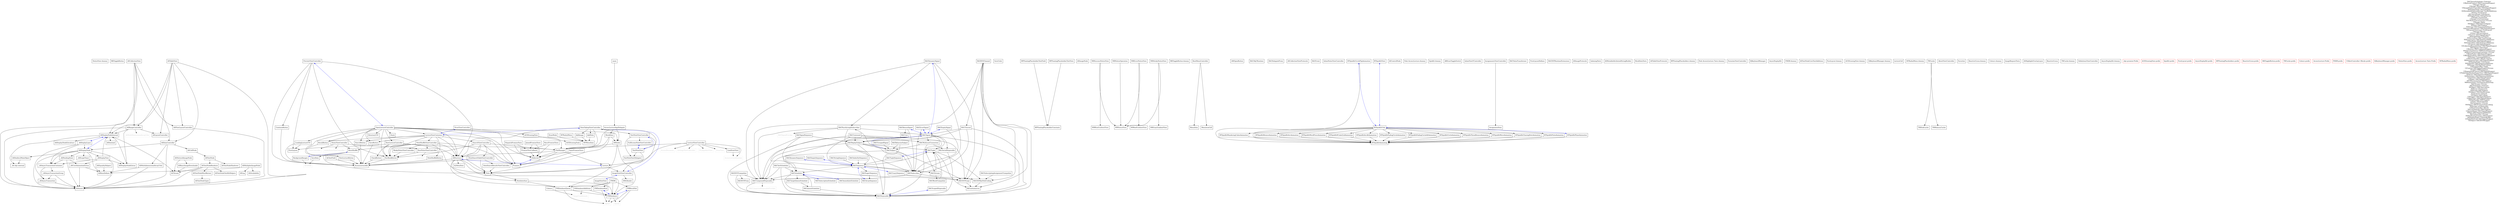 digraph G {
	node [shape=box];
	"NoticeView-dummy" -> {};
	"MKToggleButton" -> {};
	"_ASAsyncTransactionContainer" -> "_ASAsyncTransaction";
	"_ASAsyncTransactionContainer" -> "_ASAsyncTransactionGroup";
	"NoteShuffleButton" -> "AccessLectureKit";
	"_ASScopeTimer" -> {};
	"ACEDrawingTools" -> {};
	"RACPassthroughSubscriber" -> "RACSubscriber";
	"RACPassthroughSubscriber" -> "RACSignalProvider";
	"RACPassthroughSubscriber" -> "RACCompoundDisposable";
	"RACPassthroughSubscriber" -> "RACSignal";
	"SaveColor" -> {};
	"DrawMode" -> "MTMenuItem";
	"NoteTakingViewController" -> "FileManager";
	"NoteTakingViewController" -> "AddImage";
	"NoteTakingViewController" -> "AddNote";
	"NoteTakingViewController" -> "TextNoteViewController";
	"NoteTakingViewController" -> "AMLecture";
	"RPFloatingPlaceholderTextField" -> "RPFloatingPlaceholderConstants";
	"ASImageNode" -> {};
	"ASTextNodeRenderer" -> "ASThread";
	"ASTextNodeRenderer" -> "ASTextNodeWordKerner";
	"ASTextNodeRenderer" -> "ASAssert";
	"ASTextNodeRenderer" -> "ASTextNodeTextKitHelpers";
	"DrawViewController" -> "ACEDrawingView";
	"RPFloatingPlaceholderTextView" -> "RPFloatingPlaceholderConstants";
	"BackgroundImages" -> "saveData";
	"WBStickyNoticeView" -> "WBNoticeView";
	"WBStickyNoticeView" -> "WBGrayGradientView";
	"MoreShuffle" -> "Note";
	"MoreShuffle" -> "SaveData";
	"ASTextNode" -> "ASTextNodeRenderer";
	"ASTextNode" -> "ASTextNodeShadower";
	"MKToggleButton-dummy" -> {};
	"ASMultidimensionalArrayUtils" -> "ASBaseDefines";
	"ASMultidimensionalArrayUtils" -> "ASAssert";
	"ASSentinel" -> {};
	"MenuData" -> {};
	"AMOpenButton" -> {};
	"FMDatabasePool" -> "sqlite3";
	"RACObjCRuntime" -> {};
	"ASTextNodeTextKitHelpers" -> {};
	"WBNoticeView" -> {};
	"RACDelegateProxy" -> {};
	"ASBaseDefines" -> {};
	"ASCollectionViewProtocols" -> {};
	"RACEvent" -> {};
	"AddNote" -> "MTMenuItem";
	"BrushButton" -> "AccessLectureKit";
	"NotesViewController" -> "ViewController";
	"NotesViewController" -> "NewNotesViewController";
	"NotesViewController" -> "MoreShuffle";
	"NotesViewController" -> "weeksNotesViewController";
	"NewNotesViewController" -> "saveColor";
	"NewNotesViewController" -> "NavBackButton";
	"ALMetaData" -> {};
	"InlineNotesViewController" -> {};
	"PreviewViewController" -> "NavBackButton";
	"PreviewViewController" -> "AccessLectureKit";
	"PreviewViewController" -> "ContinueButton";
	"PreviewViewController" -> "AMLecture";
	"PreviewViewController" -> "PureLayout";
	"RACSubscriber" -> "RACCompoundDisposable";
	"RACSubscriber" -> "RACEXTScope";
	"_ASAsyncTransactionGroup" -> "_ASAsyncTransaction";
	"_ASAsyncTransactionGroup" -> "ASAssert";
	"FileManager" -> "Deferred";
	"FileManager" -> "Promise";
	"FileManager" -> "Lecture";
	"FileManager" -> "AMLecture";
	"TimerPromiseTests" -> "Deferred";
	"TimerPromiseTests" -> "Promise";
	"RTSpinKitWanderingCubesAnimation" -> "RTSpinKitAnimating";
	"WBSuccessNoticeView" -> "WBNoticeView";
	"WBSuccessNoticeView" -> "WBBlueGradientView";
	"NoteSearchTableViewController" -> "Note";
	"NoteSearchTableViewController" -> "AccessLectureKit";
	"NoteSearchTableViewController" -> "NoteSearchResultsViewController";
	"ASControlNode" -> {};
	"ASCollectionView" -> "ASDataController";
	"ASCollectionView" -> "ASDisplayNodeInternal";
	"ASCollectionView" -> "ASRangeController";
	"ASCollectionView" -> "ASFlowLayoutController";
	"ASCollectionView" -> "ASAssert";
	"Pods-AccessLecture-dummy" -> {};
	"LoadingLectureCVC" -> "PureLayout";
	"LoadingLectureCVC" -> "AccessLectureKit";
	"NoteSearchResultsViewController" -> "Note";
	"RTSpinKitBounceAnimation" -> "RTSpinKitAnimating";
	"BasicPromiseTests" -> "Deferred";
	"BasicPromiseTests" -> "PromiseTestCallback";
	"RACSequence" -> "RACTuple";
	"RACSequence" -> "RACStream";
	"RACSequence" -> "RACScheduler";
	"RACSequence" -> "RACSignal";
	"RACSequence" -> "RACSubscriber";
	"RACSequence" -> "RACEagerSequence";
	"RACmetamacros" -> {};
	"_ASPendingState" -> "_ASAsyncTransactionContainer";
	"_ASPendingState" -> "ASAssert";
	"_ASPendingState" -> "_ASCoreAnimationExtras";
	"SpinKit-dummy" -> {};
	"RACSerialDisposable" -> "RACDisposable";
	"RACUnit" -> {};
	"RACUnarySequence" -> "RACEXTKeyPathCoding";
	"RACKVOProxy" -> {};
	"WBGrayGradientView" -> {};
	"_ASAsyncTransaction" -> "ASAssert";
	"RPFloatingPlaceholderConstants" -> {};
	"NavBackButton" -> "AccessLectureKit";
	"ASFlowLayoutController" -> "ASAssert";
	"ABDrawToggleSwitch" -> {};
	"ASEqualityHelpers" -> "ASBaseDefines";
	"InlineViewVController" -> {};
	"TextNoteViewDelegate" -> {};
	"AssignmentsViewController" -> "AssignmentItem";
	"FMDatabaseAdditions" -> "FMDatabase";
	"FMDatabaseAdditions" -> "TargetConditionals";
	"PromiseTestCallback" -> "Deferred";
	"_ASDisplayView" -> "_ASAsyncTransactionContainer";
	"_ASDisplayView" -> "ASDisplayNodeInternal";
	"_ASDisplayView" -> "ASDisplayNodeExtras";
	"_ASDisplayView" -> "ASAssert";
	"_ASDisplayView" -> "_ASCoreAnimationExtras";
	"RACValueTransformer" -> {};
	"PureLayoutDefines" -> {};
	"ASBasicImageDownloader" -> "ASThread";
	"RACEXTRuntimeExtensions" -> {};
	"ASImageProtocols" -> {};
	"ASDealloc2MainObject" -> "_AS-objc-internal";
	"RACBehaviorSubject" -> "RACSubject";
	"RACBehaviorSubject" -> "RACDisposable";
	"IndexingTests" -> {};
	"RTSpinKitArcAnimation" -> "RTSpinKitAnimating";
	"ASDisplayNodeExtras" -> "ASDisplayNodeInternal";
	"RACScheduler" -> "RACDisposable";
	"RACScheduler" -> "RACTargetQueueScheduler";
	"RACScheduler" -> "RACCompoundDisposable";
	"ASMutableAttributedStringBuilder" -> {};
	"RACEmptySignal" -> "RACSubscriber";
	"RACDynamicSignal" -> "RACSubscriber";
	"RACDynamicSignal" -> "RACPassthroughSubscriber";
	"RACDynamicSignal" -> "RACEXTScope";
	"RACDynamicSignal" -> "RACCompoundDisposable";
	"XMLReader" -> {};
	"ASTableView" -> "ASDataController";
	"ASTableView" -> "ASLayoutController";
	"ASTableView" -> "ASDisplayNodeInternal";
	"ASTableView" -> "ASRangeController";
	"ASTableView" -> "ASFlowLayoutController";
	"ASTableView" -> "ASAssert";
	"MockDataTests" -> {};
	"ASTableViewProtocols" -> {};
	"RTSpinKitWordPressAnimation" -> "RTSpinKitAnimating";
	"RTSpinKit9CubeGridAnimation" -> "RTSpinKitAnimating";
	"RACErrorSignal" -> "RACSubscriber";
	"RACEXTScope" -> "RACmetamacros";
	"WBNoticeOperation" -> "WBNoticeView";
	"RACGroupedSignal" -> "RACSubject";
	"ASMultiplexImageNode" -> "ASLog";
	"ASMultiplexImageNode" -> "ASBaseDefines";
	"ASMultiplexImageNode" -> "ASAvailability";
	"RACChannel" -> "RACReplaySubject";
	"RACChannel" -> "RACSubscriber";
	"RACChannel" -> "RACDisposable";
	"RACChannel" -> "RACSignal";
	"SearchViewController" -> "Note";
	"SearchViewController" -> "NavBackButton";
	"SearchViewController" -> "Promise";
	"SearchViewController" -> "AMLecture";
	"SearchViewController" -> "FileManager";
	"SearchViewController" -> "NoteSearchTableViewController";
	"Note" -> "NoteInterface";
	"RACEagerSequence" -> "RACArraySequence";
	"ASTextNodeTypes" -> {};
	"RPFloatingPlaceholders-dummy" -> {};
	"RACKVOTrampoline" -> "RACDisposable";
	"RACKVOTrampoline" -> "RACCompoundDisposable";
	"RACKVOTrampoline" -> "RACKVOProxy";
	"AMIndex" -> "FMDatabase";
	"AMIndex" -> "FileManager";
	"AMIndex" -> "FMDatabaseQueue";
	"LectureViewController" -> "AccessLectureRuntime";
	"LectureViewController" -> "LineDrawView";
	"LectureViewController" -> "UILargeAlertView";
	"LectureViewController" -> "DrawView";
	"LectureViewController" -> "AccessDocument";
	"LectureViewController" -> "FileManager";
	"LectureViewController" -> "Lecture";
	"LectureViewController" -> "SettingsViewController";
	"Pods-AccessLecture Tests-dummy" -> {};
	"ASDisplayNode" -> "ASDealloc2MainObject";
	"ASDisplayNode" -> "_ASAsyncTransaction";
	"ASDisplayNode" -> "ASBaseDefines";
	"ASDisplayNode" -> "_ASScopeTimer";
	"ASDisplayNode" -> "_ASAsyncTransactionContainer";
	"ASDisplayNode" -> "ASDisplayNodeExtras";
	"ASDisplayNode" -> "_ASPendingState";
	"ASDisplayNode" -> "_ASDisplayView";
	"WeeksNotesViewController" -> "NavBackButton";
	"MenuIconCell" -> {};
	"RTSpinKitArcAltAnimation" -> "RTSpinKitAnimating";
	"AccessLectureKit" -> {};
	"RACReturnSignal" -> "RACSubscriber";
	"RACReturnSignal" -> "RACUnit";
	"FormulasViewController" -> {};
	"IQKeyboardManager" -> {};
	"AddImage" -> "MTMenuItem";
	"WBErrorNoticeView" -> "WBNoticeView";
	"WBErrorNoticeView" -> "WBRedGradientView";
	"ASLog" -> {};
	"ContinueButton" -> "AccessLectureKit";
	"ASDisplayNodeInternal" -> "_AS-objc-internal";
	"ASDisplayNodeInternal" -> "ASThread";
	"ASDisplayNodeInternal" -> "ASSentinel";
	"ASDisplayNodeInternal" -> "ASDisplayNodeExtraIvars";
	"NoteShuffleViewController" -> "WeeksNotesViewController";
	"NoteShuffleViewController" -> "Note";
	"NoteShuffleViewController" -> "NavBackButton";
	"NoteShuffleViewController" -> "Promise";
	"NoteShuffleViewController" -> "MoreShuffle";
	"NoteShuffleViewController" -> "AMLecture";
	"NoteShuffleViewController" -> "NewNotesViewController";
	"_ASCoreAnimationExtras" -> "ASBaseDefines";
	"_ASCoreAnimationExtras" -> "ASAssert";
	"AsyncDisplayKit" -> {};
	"DispatchPromiseTests" -> "Deferred";
	"DispatchPromiseTests" -> "PromiseTestCallback";
	"RTSpinKitCircleFlipAnimation" -> "RTSpinKitAnimating";
	"RACSignalSequence" -> "RACDisposable";
	"RACSignalSequence" -> "RACSequence";
	"RACSignalSequence" -> "RACReplaySubject";
	"FMDatabaseQueue" -> "sqlite3";
	"FMDatabaseQueue" -> "FMDatabase";
	"OpenLectureController" -> "LoadingLectureCVC";
	"OpenLectureController" -> "NewLectureButton";
	"OpenLectureController" -> "Deferred";
	"OpenLectureController" -> "BrushButton";
	"OpenLectureController" -> "DirectoryCVC";
	"OpenLectureController" -> "AMLecture";
	"OpenLectureController" -> "SearchButton";
	"OpenLectureController" -> "NewLectureController";
	"OpenLectureController" -> "FileManager";
	"OpenLectureController" -> "LectureViewContainer";
	"OpenLectureController" -> "AMIndex";
	"OpenLectureController" -> "NavBackButton";
	"OpenLectureController" -> "Promise";
	"OpenLectureController" -> "SaveButton";
	"OpenLectureController" -> "Stack";
	"_ASDisplayLayer" -> "_ASAsyncTransactionContainer";
	"_ASDisplayLayer" -> "ASDisplayNode";
	"_ASDisplayLayer" -> "ASAssert";
	"CheckButton" -> "AccessLectureKit";
	"_AS-objc-internal" -> {};
	"WBBlueGradientView" -> {};
	"ASAssert" -> {};
	"RTSpinKitFadingCircleAnimation" -> "RTSpinKitAnimating";
	"FMDB-dummy" -> {};
	"DirectoryCVC" -> {};
	"ASTextNodeCoreTextAdditions" -> {};
	"RACSubscriptingAssignmentTrampoline" -> "RACEXTKeyPathCoding";
	"main" -> "AccessLectureAppDelegate";
	"AssignmentItem" -> {};
	"RTSpinKitFadingCircleAltAnimation" -> "RTSpinKitAnimating";
	"ASRangeController" -> "ASLayoutController";
	"ASRangeController" -> "ASDisplayNodeInternal";
	"ASRangeController" -> "ASDisplayNodeExtras";
	"ASRangeController" -> "ASMultiDimensionalArrayUtils";
	"ASRangeController" -> "ASAssert";
	"PureLayout-dummy" -> {};
	"FMDB" -> "FMDatabaseAdditions";
	"FMDB" -> "FMDatabase";
	"FMDB" -> "FMDatabasePool";
	"FMDB" -> "FMDatabaseQueue";
	"FMDB" -> "FMResultSet";
	"RACTargetQueueScheduler" -> "RACQueueScheduler";
	"LectureViewContainer" -> "SearchButton";
	"LectureViewContainer" -> "NoteShuffleButton";
	"LectureViewContainer" -> "BrushButton";
	"LectureViewContainer" -> "SearchViewController";
	"LectureViewContainer" -> "NavBackButton";
	"LectureViewContainer" -> "Promise";
	"LectureViewContainer" -> "SaveButton";
	"LectureViewContainer" -> "AMLecture";
	"LectureViewContainer" -> "NoteShuffleViewController";
	"ASAvailability" -> {};
	"RTSpinKitCircleAnimation" -> "RTSpinKitAnimating";
	"MockData" -> "Note";
	"MockData" -> "FileManager";
	"MockData" -> "AMIndex";
	"JoinedPromiseTests" -> "Deferred";
	"JoinedPromiseTests" -> "PromiseTestCallback";
	"RACEXTKeyPathCoding" -> "RACmetamacros";
	"AMLecture" -> "ALMetaData";
	"AMLecture" -> "AccessLectureKit";
	"AMLecture" -> "NoteInterface";
	"AMLecture" -> "FMDatabaseQueue";
	"AMLecture" -> "Note";
	"AMLecture" -> "FMDatabase";
	"TextNoteView" -> "Note";
	"TextNoteView" -> "TextNoteViewDelegate";
	"TextNoteView" -> "NoteTakingViewController";
	"ACEDrawingView-dummy" -> {};
	"RACReplaySubject" -> "RACDisposable";
	"RACReplaySubject" -> "RACTuple";
	"RACReplaySubject" -> "RACSubscriber";
	"RACReplaySubject" -> "RACSubject";
	"RACReplaySubject" -> "RACCompoundDisposable";
	"LineDrawView" -> "AccessLectureRuntime";
	"AccessLectureAppDelegate" -> "MockData";
	"AccessLectureAppDelegate" -> "FileManager";
	"AccessLectureAppDelegate" -> "AMIndex";
	"RTSpinKitThreeBounceAnimation" -> "RTSpinKitAnimating";
	"RACStream" -> "RACTuple";
	"RACStream" -> "RACBlockTrampoline";
	"NoteInterface" -> "FMDatabaseQueue";
	"NoteInterface" -> "FMDatabase";
	"RACCompoundDisposable" -> "RACDisposable";
	"RACCompoundDisposable" -> "RACCompoundDisposableProvider";
	"IQKeyboardManager-dummy" -> {};
	"RACStringSequence" -> "RACSequence";
	"Colours" -> "TargetConditionals";
	"ASThread" -> {};
	"MTMenuItem" -> {};
	"NewLectureButton" -> "AccessLectureKit";
	"LectureCell" -> {};
	"TextNoteViewController" -> "FullScreenNoteViewController";
	"TextNoteViewController" -> "TextNoteViewDelegate";
	"TextNoteViewController" -> "ImageNoteViewController";
	"Lecture" -> "Note";
	"Lecture" -> "ImageNoteViewController";
	"PureLayout" -> {};
	"RACSignal" -> "RACDisposable";
	"RACSignal" -> "RACMulticastConnection";
	"RACSignal" -> "RACTuple";
	"RACSignal" -> "RACStream";
	"RACSignal" -> "RACScheduler";
	"RACSignal" -> "RACCompoundDisposable";
	"RACSignal" -> "RACSerialDisposable";
	"RACSignal" -> "RACReplaySubject";
	"ACEDrawingView" -> "ACEDrawingTools";
	"WBRedGradientView" -> {};
	"RACMulticastConnection" -> "RACSubject";
	"RACMulticastConnection" -> "RACDisposable";
	"RACMulticastConnection" -> "RACSerialDisposable";
	"ASTextNodeWordKerner" -> "ASTextNodeTypes";
	"RTSpinKitUtils" -> "RTSpinKitThreeBounceAnimation";
	"RTSpinKitUtils" -> "RTSpinKitBounceAnimation";
	"RTSpinKitUtils" -> "RTSpinKitArcAnimation";
	"RTSpinKitUtils" -> "RTSpinKitWordPressAnimation";
	"RTSpinKitUtils" -> "RTSpinKitFadingCircleAnimation";
	"RTSpinKitUtils" -> "RTSpinKitAnimating";
	"RTSpinKitUtils" -> "RTSpinKitWaveAnimation";
	"RTSpinKitUtils" -> "RTSpinKitCircleAnimation";
	"RTSpinKitUtils" -> "RTSpinKitFadingCircleAltAnimation";
	"RTSpinKitUtils" -> "RTSpinKitArcAltAnimation";
	"RTSpinKitUtils" -> "RTSpinKitChasingDotsAnimation";
	"RTSpinKitUtils" -> "RTSpinKitPulseAnimation";
	"RTSpinKitUtils" -> "RTSpinKitWanderingCubesAnimation";
	"RTSpinKitUtils" -> "RTSpinKit9CubeGridAnimation";
	"SearchButton" -> "AccessLectureKit";
	"RACIndexSetSequence" -> "RACSequence";
	"MTRadialMenu-dummy" -> {};
	"TMCache" -> "TMDiskCache";
	"TMCache" -> "TMMemoryCache";
	"RACCommand" -> "RACMulticastConnection";
	"RACCommand" -> "RACEXTScope";
	"RACCommand" -> "RACScheduler";
	"RACCommand" -> "RACSequence";
	"RACCommand" -> "RACReplaySubject";
	"TMMemoryCache" -> {};
	"RACSubject" -> "RACSubscriber";
	"RACSubject" -> "RACPassthroughSubscriber";
	"RACSubject" -> "RACEXTScope";
	"RACSubject" -> "RACCompoundDisposable";
	"AboutViewController" -> {};
	"RACBlockTrampoline" -> "RACTuple";
	"Favorites" -> {};
	"FMResultSet" -> "sqlite3";
	"FMResultSet" -> "unistd";
	"Stack" -> {};
	"ReactiveCocoa-dummy" -> {};
	"RACTestScheduler" -> "RACScheduler";
	"RACTestScheduler" -> "RACCompoundDisposable";
	"RACTestScheduler" -> "RACEXTScope";
	"RACTestScheduler" -> "RACDisposable";
	"Colours-dummy" -> {};
	"ImageRequestTests" -> {};
	"MTRadialMenu" -> "MTMenuItem";
	"RACKVOChannel" -> "RACDisposable";
	"RACKVOChannel" -> "RACCompoundDisposable";
	"RACKVOChannel" -> "RACChannel";
	"RACKVOChannel" -> "RACmetamacros";
	"RACKVOChannel" -> "RACEXTScope";
	"RACKVOChannel" -> "RACEXTKeyPathCoding";
	"ALTextField" -> "AccessLectureKit";
	"ASHighlightOverlayLayer" -> {};
	"RootMenuController" -> "MenuData";
	"RootMenuController" -> "MenuIconCell";
	"ASLayoutController" -> {};
	"ReactiveCocoa" -> {};
	"FMDatabase" -> "sqlite3";
	"FMDatabase" -> "unistd";
	"TMCache-dummy" -> {};
	"ASDataController" -> "ASCellNode";
	"ASDataController" -> "ASDisplayNode";
	"ASDataController" -> "ASMultidimensionalArrayUtils";
	"ASDataController" -> "ASAssert";
	"RTSpinKitPlaneAnimation" -> "RTSpinKitAnimating";
	"RACTuple" -> "RACEXTKeyPathCoding";
	"RACTuple" -> "RACmetamacros";
	"TMDiskCache" -> {};
	"ImageNoteViewController" -> "XMLReader";
	"NewLectureController" -> "NavBackButton";
	"NewLectureController" -> "AMLecture";
	"NewLectureController" -> "PureLayout";
	"NewLectureController" -> "FileManager";
	"NewLectureController" -> "CheckButton";
	"RTSpinKitWaveAnimation" -> "RTSpinKitAnimating";
	"RTSpinKitChasingDotsAnimation" -> "RTSpinKitAnimating";
	"ASCellNode" -> "ASTextNode";
	"RACQueueScheduler" -> "RACScheduler";
	"RACQueueScheduler" -> "RACDisposable";
	"DefinitionsViewController" -> {};
	"AsyncDisplayKit-dummy" -> {};
	"RACTupleSequence" -> "RACSequence";
	"RTSpinKitPulseAnimation" -> "RTSpinKitAnimating";
	"SaveData" -> "saveData";
	"RTSpinKitAnimating" -> {};
	"SaveButton" -> "AccessLectureKit";
	"ASNetworkImageNode" -> "ASThread";
	"ASNetworkImageNode" -> "ASBasicImageDownloader";
	"ASDisplayNodeExtraIvars" -> {};
	"ASTextNodeShadower" -> {};
	
	"objc-promise-Prefix" [color=red];
	"ACEDrawingView-prefix" [color=red];
	"SpinKit-prefix" [color=red];
	"PureLayout-prefix" [color=red];
	"AsyncDisplayKit-prefix" [color=red];
	"RPFloatingPlaceholders-prefix" [color=red];
	"ReactiveCocoa-prefix" [color=red];
	"MKToggleButton-prefix" [color=red];
	"TMCache-prefix" [color=red];
	"Colours-prefix" [color=red];
	"AccessLecture-Prefix" [color=red];
	"FMDB-prefix" [color=red];
	"UIAlertController+Blocks-prefix" [color=red];
	"IQKeyboardManager-prefix" [color=red];
	"NoticeView-prefix" [color=red];
	"AccessLecture Tests-Prefix" [color=red];
	"MTRadialMenu-prefix" [color=red];
	
	edge [color=blue, dir=both];
	"RACScheduler" -> "RACImmediateScheduler";
	"NoteTakingViewController" -> "ImageNoteViewController";
	"RTSpinKitView" -> "RTSpinKitUtils";
	"ImageNoteViewController" -> "ImageNoteView";
	"RACDynamicSequence" -> "RACSequence";
	"RACReturnSignal" -> "RACSignal";
	"RACErrorSignal" -> "RACSignal";
	"AMLecture" -> "Lecture";
	"RACScopedDisposable" -> "RACDisposable";
	"NoteTakingViewController" -> "LectureViewContainer";
	"RTSpinKitUtils" -> "RTSpinKitPlaneAnimation";
	"FullScreenNoteViewController" -> "TextNoteView";
	"RTSpinKitCircleFlipAnimation" -> "RTSpinKitUtils";
	"RACDynamicSignal" -> "RACSignal";
	"RACScheduler" -> "RACSubscriptionScheduler";
	"RACSequence" -> "RACUnarySequence";
	"FMResultSet" -> "FMDatabase";
	"DrawViewController" -> "LectureViewContainer";
	"MoreShuffle" -> "BackgroundImages";
	"RACSubject" -> "RACSignal";
	"RACEmptySequence" -> "RACSequence";
	"ASDisplayNode" -> "ASDisplayNodeInternal";
	"RACSequence" -> "RACArraySequence";
	"RACTuple" -> "RACTupleSequence";
	"FMDatabasePool" -> "FMDatabase";
	"PreviewViewController" -> "OpenLectureController";
	"Deferred" -> "Promise";
	"TextNoteView" -> "TextNoteViewController";
	"ASDisplayNodeInternal" -> "_ASDisplayLayer";
	"RACEmptySignal" -> "RACSignal";
	"AccessLectureRuntime" [color=gray, style=dashed, fontcolor=gray]
	"DrawView" [color=gray, style=dashed, fontcolor=gray]
	"unistd" [color=gray, style=dashed, fontcolor=gray]
	"UILargeAlertView" [color=gray, style=dashed, fontcolor=gray]
	"weeksNotesViewController" [color=gray, style=dashed, fontcolor=gray]
	"TargetConditionals" [color=gray, style=dashed, fontcolor=gray]
	"RACCompoundDisposableProvider" [color=gray, style=dashed, fontcolor=gray]
	"ViewController" [color=gray, style=dashed, fontcolor=gray]
	"AccessDocument" [color=gray, style=dashed, fontcolor=gray]
	"RACSignalProvider" [color=gray, style=dashed, fontcolor=gray]
	"saveData" [color=gray, style=dashed, fontcolor=gray]
	"sqlite3" [color=gray, style=dashed, fontcolor=gray]
	"saveColor" [color=gray, style=dashed, fontcolor=gray]
	"ASMultiDimensionalArrayUtils" [color=gray, style=dashed, fontcolor=gray]
	"SettingsViewController" [color=gray, style=dashed, fontcolor=gray]
	
	edge [color=black];
	node [shape=plaintext];
	"Categories" [label="RACQueueScheduler+Subclass\nUIRefreshControl+RACCommandSupport\nUIImage+Rotate\nUIImage+RoundedCorner\nUIImagePickerController+RACSignalSupport\nASDisplayNode+AsyncDisplay\nNSMutableAttributedString+TextKitAdditions\nALView+PureLayout\nASControlNode+Subclasses\nASDisplayNode+DebugTiming\nUIImage+Screenshot\nUIImage+FixOrientation\nRACMulticastConnection+Private\nUIImage+Alpha\nNSObject+RACSelectorSignal\nNSData+RACSupport\nNSString+RACSequenceAdditions\nUIGestureRecognizer+RACSignalSupport\nNSLayoutConstraint+PureLayout\nUIImage+Resize\nUIView+ASConvenience\nUISwitch+RACSignalSupport\nASImageNode+CGExtras\nNSInvocation+RACTypeParsing\nNSEnumerator+RACSequenceAdditions\nUITextField+RACSignalSupport\nNSOrderedSet+RACSequenceAdditions\nUIControl+RACSignalSupport\nUICollectionReusableView+RACSignalSupport\nRACSignal+Operations\nUIButton+RACCommandSupport\nNSOperationQueue+WBNoticeExtensions\n_ASAsyncTransactionContainer+Private\nUIDatePicker+RACSignalSupport\nUIBarButtonItem+RACCommandSupport\nNSString+TrimmingAdditions\nUIAlertController+Blocks-dummy\nMKAnnotationView+RACSignalSupport\nASDisplayNode+Subclasses\nNSIndexSet+RACSequenceAdditions\nNSString+RACKeyPathUtilities\nUINavigationBar+hight\nUIControl+RACSignalSupportPrivate\nUILabel+WBExtensions\nUISegmentedControl+RACSignalSupport\nUITableViewHeaderFooterView+RACSignalSupport\nNSArray+RACSequenceAdditions\nNSDictionary+RACSequenceAdditions\nUITextView+RACSignalSupport\nUISlider+RACSignalSupport\nNSURLConnection+RACSupport\nWBNoticeView+ForSubclassEyesOnly\nRACStream+Private\nRACScheduler+Subclass\nNSObject+RACDescription\nNSArray+PureLayout\nNSString+RACSupport\nNSObject+RACDeallocating\nPureLayout+Internal\nNSObject+RACLifting\nUIStepper+RACSignalSupport\nUIAlertView+RACSignalSupport\nNSFileHandle+RACSupport\nUIView+MLScreenshot\nRACScheduler+Private\nNSObject+RACPropertySubscribing\nNSString+asciihexcodes\nUIAlertController+Blocks\nNSUserDefaults+RACSupport\nUIActionSheet+RACSignalSupport\nNSSet+RACSequenceAdditions\nRACSubscriber+Private\nNSNotificationCenter+RACSupport\nASDisplayNode+UIViewBridge\nUITableViewCell+RACSignalSupport\nNSObject+RACKVOWrapper"];
}

